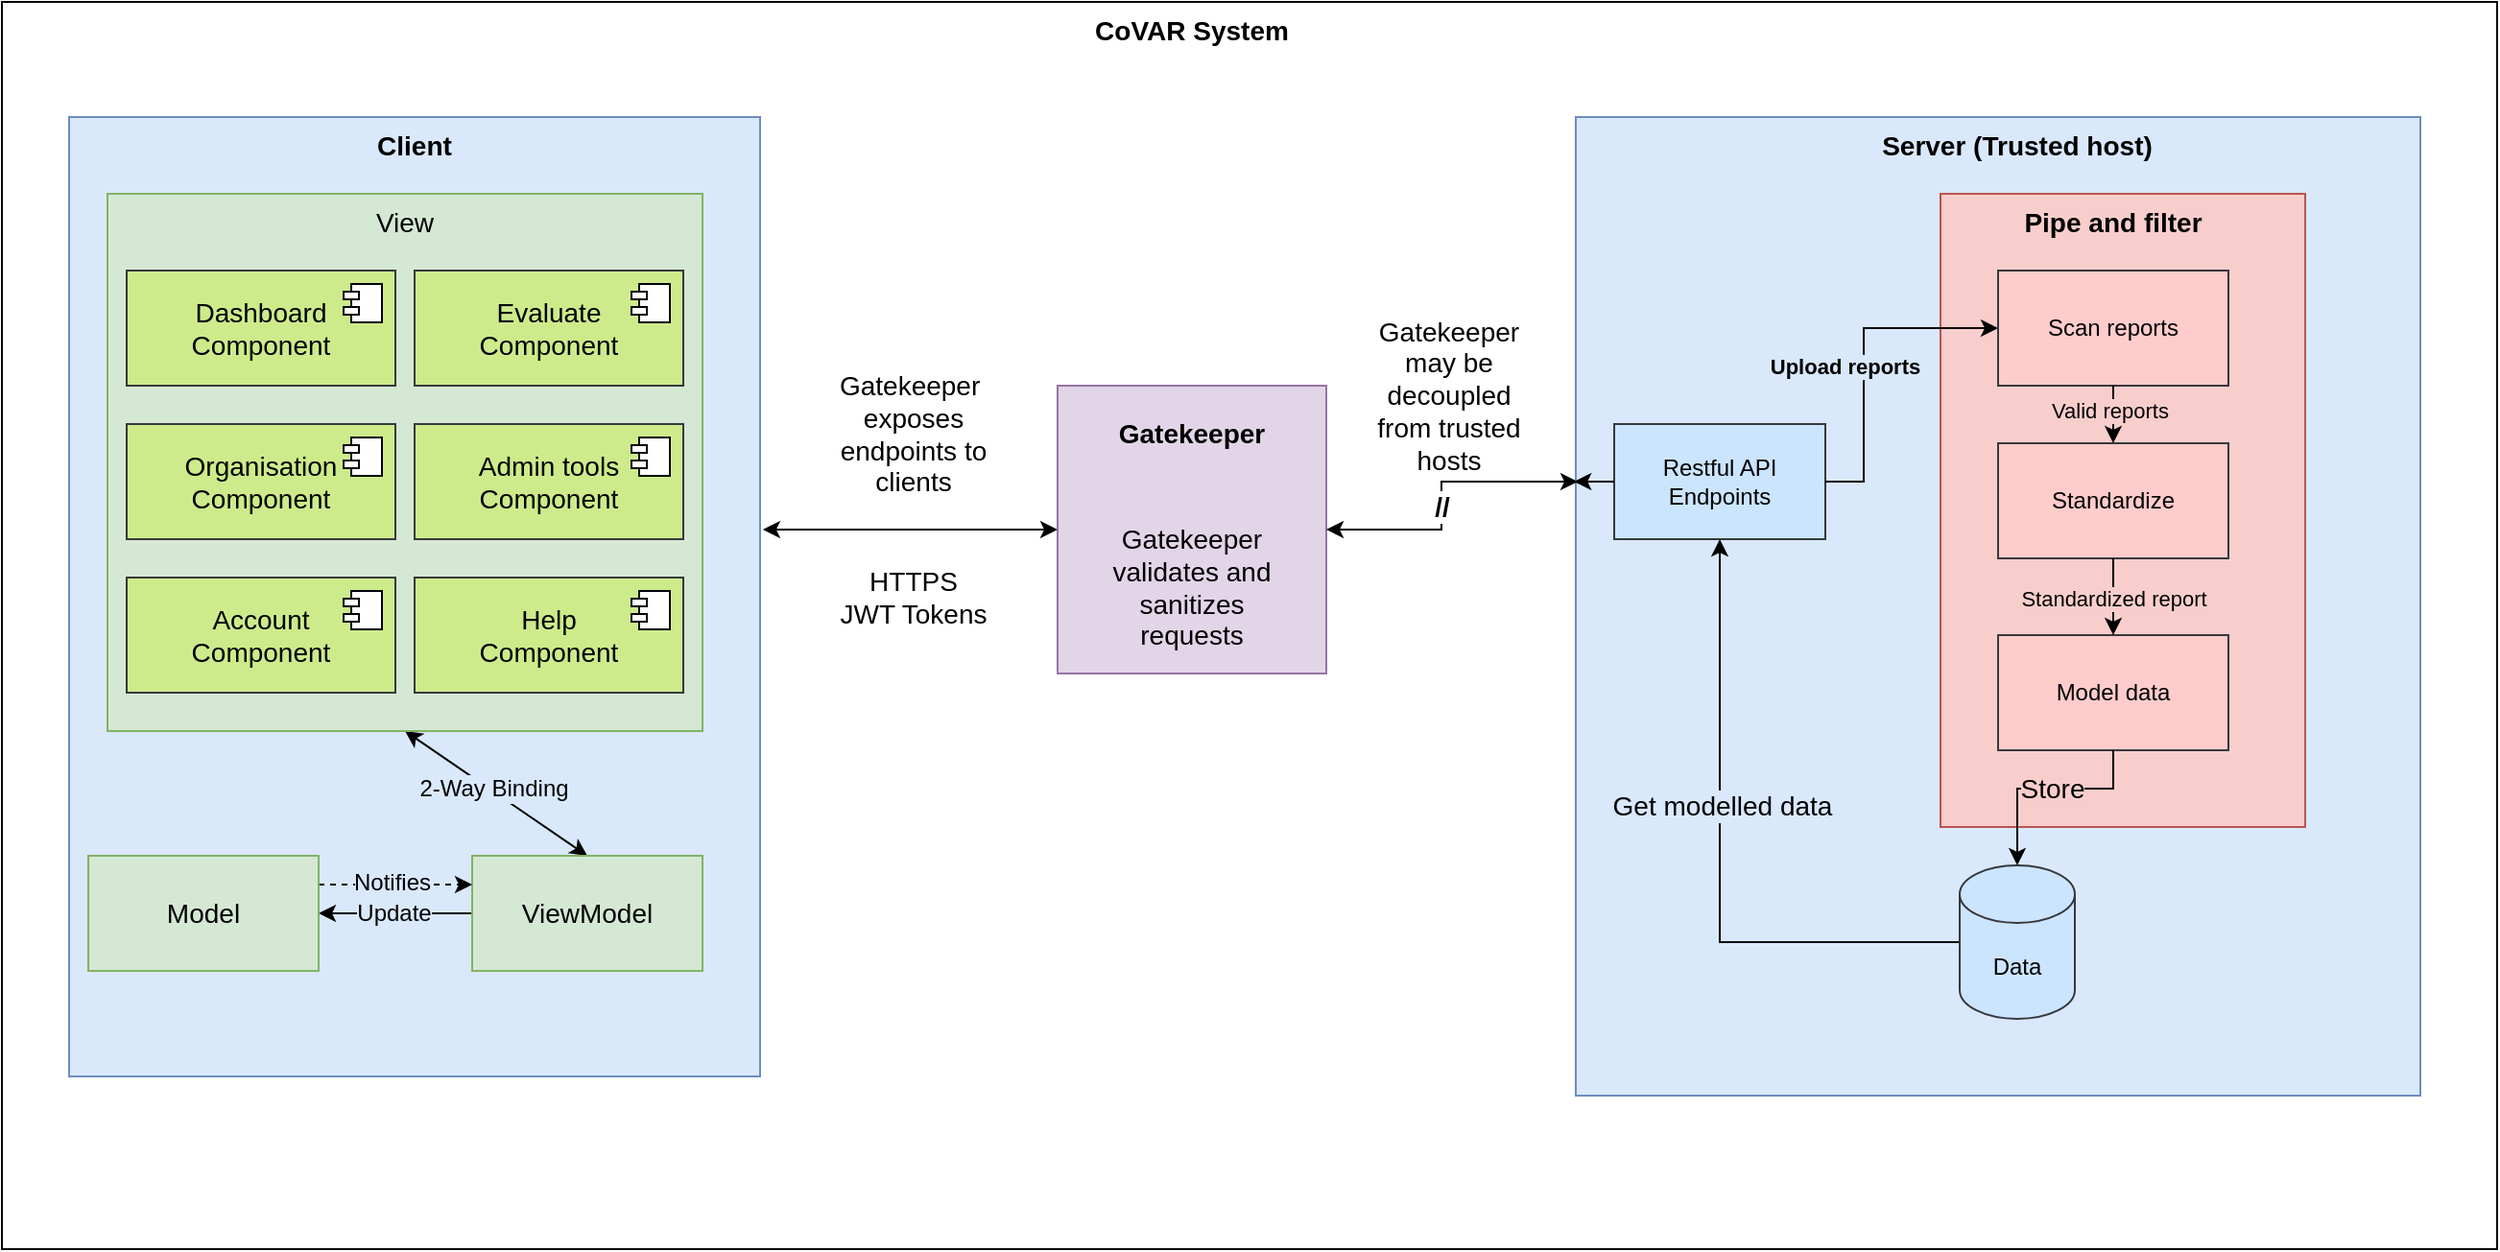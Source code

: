 <mxfile version="24.6.4" type="device">
  <diagram name="Page-1" id="JkGz3EWr7mH9SGlrHtyQ">
    <mxGraphModel dx="2389" dy="850" grid="1" gridSize="10" guides="1" tooltips="1" connect="1" arrows="1" fold="1" page="1" pageScale="1" pageWidth="827" pageHeight="1169" math="0" shadow="0">
      <root>
        <mxCell id="0" />
        <mxCell id="1" parent="0" />
        <mxCell id="hBgB5WNWqoKUX2ORy7uX-1" value="" style="rounded=0;whiteSpace=wrap;html=1;" parent="1" vertex="1">
          <mxGeometry x="-340" y="90" width="1300" height="650" as="geometry" />
        </mxCell>
        <mxCell id="hBgB5WNWqoKUX2ORy7uX-6" style="edgeStyle=orthogonalEdgeStyle;rounded=0;orthogonalLoop=1;jettySize=auto;html=1;exitX=1.004;exitY=0.43;exitDx=0;exitDy=0;entryX=0;entryY=0.5;entryDx=0;entryDy=0;startArrow=classic;startFill=1;exitPerimeter=0;" parent="1" source="hBgB5WNWqoKUX2ORy7uX-2" target="hBgB5WNWqoKUX2ORy7uX-5" edge="1">
          <mxGeometry relative="1" as="geometry" />
        </mxCell>
        <mxCell id="hBgB5WNWqoKUX2ORy7uX-2" value="" style="rounded=0;whiteSpace=wrap;html=1;fillColor=#dae8fc;strokeColor=#6c8ebf;" parent="1" vertex="1">
          <mxGeometry x="-305" y="150" width="360" height="500" as="geometry" />
        </mxCell>
        <mxCell id="hBgB5WNWqoKUX2ORy7uX-3" value="" style="rounded=0;whiteSpace=wrap;html=1;fillColor=#dae8fc;strokeColor=#6c8ebf;" parent="1" vertex="1">
          <mxGeometry x="480" y="150" width="440" height="510" as="geometry" />
        </mxCell>
        <mxCell id="hBgB5WNWqoKUX2ORy7uX-4" value="&lt;font style=&quot;font-size: 14px;&quot;&gt;&lt;b&gt;Server (Trusted host)&lt;/b&gt;&lt;/font&gt;" style="text;html=1;align=center;verticalAlign=middle;whiteSpace=wrap;rounded=0;" parent="1" vertex="1">
          <mxGeometry x="635" y="150" width="150" height="30" as="geometry" />
        </mxCell>
        <mxCell id="hBgB5WNWqoKUX2ORy7uX-5" value="" style="rounded=0;whiteSpace=wrap;html=1;fillColor=#e1d5e7;strokeColor=#9673a6;" parent="1" vertex="1">
          <mxGeometry x="210" y="290" width="140" height="150" as="geometry" />
        </mxCell>
        <mxCell id="hBgB5WNWqoKUX2ORy7uX-7" style="edgeStyle=orthogonalEdgeStyle;rounded=0;orthogonalLoop=1;jettySize=auto;html=1;exitX=1;exitY=0.5;exitDx=0;exitDy=0;startArrow=classic;startFill=1;" parent="1" source="hBgB5WNWqoKUX2ORy7uX-5" edge="1">
          <mxGeometry relative="1" as="geometry">
            <mxPoint x="481" y="340" as="targetPoint" />
            <Array as="points">
              <mxPoint x="410" y="365" />
              <mxPoint x="410" y="340" />
            </Array>
          </mxGeometry>
        </mxCell>
        <mxCell id="hBgB5WNWqoKUX2ORy7uX-11" value="&lt;font style=&quot;font-size: 14px;&quot;&gt;&lt;b&gt;//&lt;/b&gt;&lt;/font&gt;" style="edgeLabel;html=1;align=center;verticalAlign=middle;resizable=0;points=[];" parent="hBgB5WNWqoKUX2ORy7uX-7" vertex="1" connectable="0">
          <mxGeometry x="-0.069" relative="1" as="geometry">
            <mxPoint as="offset" />
          </mxGeometry>
        </mxCell>
        <mxCell id="hBgB5WNWqoKUX2ORy7uX-25" style="edgeStyle=orthogonalEdgeStyle;rounded=0;orthogonalLoop=1;jettySize=auto;html=1;exitX=0;exitY=0.5;exitDx=0;exitDy=0;exitPerimeter=0;entryX=0.5;entryY=1;entryDx=0;entryDy=0;" parent="1" source="hBgB5WNWqoKUX2ORy7uX-8" target="hBgB5WNWqoKUX2ORy7uX-12" edge="1">
          <mxGeometry relative="1" as="geometry" />
        </mxCell>
        <mxCell id="hBgB5WNWqoKUX2ORy7uX-27" value="&lt;font style=&quot;font-size: 14px;&quot;&gt;Get modelled data&lt;/font&gt;" style="edgeLabel;html=1;align=center;verticalAlign=middle;resizable=0;points=[];labelBackgroundColor=#DAE8FC;" parent="hBgB5WNWqoKUX2ORy7uX-25" vertex="1" connectable="0">
          <mxGeometry x="0.17" y="-1" relative="1" as="geometry">
            <mxPoint as="offset" />
          </mxGeometry>
        </mxCell>
        <mxCell id="hBgB5WNWqoKUX2ORy7uX-8" value="Data" style="shape=cylinder3;whiteSpace=wrap;html=1;boundedLbl=1;backgroundOutline=1;size=15;fillColor=#cce5ff;strokeColor=#36393d;" parent="1" vertex="1">
          <mxGeometry x="680" y="540" width="60" height="80" as="geometry" />
        </mxCell>
        <mxCell id="hBgB5WNWqoKUX2ORy7uX-9" value="&lt;font style=&quot;font-size: 14px;&quot;&gt;Gatekeeper&amp;nbsp; exposes endpoints to clients&lt;/font&gt;" style="text;html=1;align=center;verticalAlign=middle;whiteSpace=wrap;rounded=0;" parent="1" vertex="1">
          <mxGeometry x="100" y="280" width="70" height="70" as="geometry" />
        </mxCell>
        <mxCell id="hBgB5WNWqoKUX2ORy7uX-12" value="Restful API Endpoints" style="rounded=0;whiteSpace=wrap;html=1;fillColor=#cce5ff;strokeColor=#36393d;" parent="1" vertex="1">
          <mxGeometry x="500" y="310" width="110" height="60" as="geometry" />
        </mxCell>
        <mxCell id="hBgB5WNWqoKUX2ORy7uX-21" value="&lt;font style=&quot;font-size: 14px;&quot;&gt;Gatekeeper may be decoupled from trusted hosts&lt;/font&gt;" style="text;html=1;align=center;verticalAlign=middle;whiteSpace=wrap;rounded=0;" parent="1" vertex="1">
          <mxGeometry x="374" y="260" width="80" height="70" as="geometry" />
        </mxCell>
        <mxCell id="hBgB5WNWqoKUX2ORy7uX-22" value="&lt;font style=&quot;font-size: 14px;&quot;&gt;HTTPS&lt;/font&gt;&lt;div&gt;&lt;font style=&quot;font-size: 14px;&quot;&gt;JWT Tokens&lt;/font&gt;&lt;/div&gt;" style="text;html=1;align=center;verticalAlign=middle;whiteSpace=wrap;rounded=0;" parent="1" vertex="1">
          <mxGeometry x="90" y="370" width="90" height="60" as="geometry" />
        </mxCell>
        <mxCell id="hBgB5WNWqoKUX2ORy7uX-23" value="" style="rounded=0;whiteSpace=wrap;html=1;fillColor=#F8CECC;strokeColor=#b85450;" parent="1" vertex="1">
          <mxGeometry x="670" y="190" width="190" height="330" as="geometry" />
        </mxCell>
        <mxCell id="hBgB5WNWqoKUX2ORy7uX-16" style="edgeStyle=orthogonalEdgeStyle;rounded=0;orthogonalLoop=1;jettySize=auto;html=1;exitX=1;exitY=0.5;exitDx=0;exitDy=0;entryX=0;entryY=0.5;entryDx=0;entryDy=0;startArrow=none;startFill=0;" parent="1" source="hBgB5WNWqoKUX2ORy7uX-12" target="hBgB5WNWqoKUX2ORy7uX-13" edge="1">
          <mxGeometry relative="1" as="geometry">
            <Array as="points">
              <mxPoint x="630" y="340" />
              <mxPoint x="630" y="260" />
            </Array>
          </mxGeometry>
        </mxCell>
        <mxCell id="hBgB5WNWqoKUX2ORy7uX-28" value="&lt;b&gt;Upload reports&lt;/b&gt;" style="edgeLabel;html=1;align=center;verticalAlign=middle;resizable=0;points=[];labelBackgroundColor=#DAE8FC;" parent="hBgB5WNWqoKUX2ORy7uX-16" vertex="1" connectable="0">
          <mxGeometry x="-0.176" y="-1" relative="1" as="geometry">
            <mxPoint x="-11" y="-10" as="offset" />
          </mxGeometry>
        </mxCell>
        <mxCell id="hBgB5WNWqoKUX2ORy7uX-13" value="Scan reports" style="rounded=0;whiteSpace=wrap;html=1;fillColor=#ffcccc;strokeColor=#36393d;" parent="1" vertex="1">
          <mxGeometry x="700" y="230" width="120" height="60" as="geometry" />
        </mxCell>
        <mxCell id="hBgB5WNWqoKUX2ORy7uX-14" value="Standardize" style="rounded=0;whiteSpace=wrap;html=1;fillColor=#ffcccc;strokeColor=#36393d;" parent="1" vertex="1">
          <mxGeometry x="700" y="320" width="120" height="60" as="geometry" />
        </mxCell>
        <mxCell id="hBgB5WNWqoKUX2ORy7uX-15" value="Model data" style="rounded=0;whiteSpace=wrap;html=1;fillColor=#ffcccc;strokeColor=#36393d;" parent="1" vertex="1">
          <mxGeometry x="700" y="420" width="120" height="60" as="geometry" />
        </mxCell>
        <mxCell id="hBgB5WNWqoKUX2ORy7uX-19" style="edgeStyle=orthogonalEdgeStyle;rounded=0;orthogonalLoop=1;jettySize=auto;html=1;exitX=0.5;exitY=1;exitDx=0;exitDy=0;entryX=0.5;entryY=0;entryDx=0;entryDy=0;entryPerimeter=0;" parent="1" source="hBgB5WNWqoKUX2ORy7uX-15" target="hBgB5WNWqoKUX2ORy7uX-8" edge="1">
          <mxGeometry relative="1" as="geometry">
            <Array as="points">
              <mxPoint x="760" y="500" />
              <mxPoint x="710" y="500" />
            </Array>
          </mxGeometry>
        </mxCell>
        <mxCell id="hBgB5WNWqoKUX2ORy7uX-20" value="&lt;font style=&quot;font-size: 14px;&quot;&gt;Store&lt;/font&gt;" style="edgeLabel;html=1;align=center;verticalAlign=middle;resizable=0;points=[];labelBackgroundColor=#F8CECC;" parent="hBgB5WNWqoKUX2ORy7uX-19" vertex="1" connectable="0">
          <mxGeometry x="-0.05" relative="1" as="geometry">
            <mxPoint as="offset" />
          </mxGeometry>
        </mxCell>
        <mxCell id="hBgB5WNWqoKUX2ORy7uX-17" style="edgeStyle=orthogonalEdgeStyle;rounded=0;orthogonalLoop=1;jettySize=auto;html=1;exitX=0.5;exitY=1;exitDx=0;exitDy=0;entryX=0.5;entryY=0;entryDx=0;entryDy=0;startArrow=none;startFill=0;" parent="1" source="hBgB5WNWqoKUX2ORy7uX-13" target="hBgB5WNWqoKUX2ORy7uX-14" edge="1">
          <mxGeometry relative="1" as="geometry" />
        </mxCell>
        <mxCell id="hBgB5WNWqoKUX2ORy7uX-29" value="Valid reports" style="edgeLabel;html=1;align=center;verticalAlign=middle;resizable=0;points=[];labelBackgroundColor=#F8CECC;" parent="hBgB5WNWqoKUX2ORy7uX-17" vertex="1" connectable="0">
          <mxGeometry x="-0.133" y="-2" relative="1" as="geometry">
            <mxPoint as="offset" />
          </mxGeometry>
        </mxCell>
        <mxCell id="hBgB5WNWqoKUX2ORy7uX-18" style="edgeStyle=orthogonalEdgeStyle;rounded=0;orthogonalLoop=1;jettySize=auto;html=1;exitX=0.5;exitY=1;exitDx=0;exitDy=0;entryX=0.5;entryY=0;entryDx=0;entryDy=0;" parent="1" source="hBgB5WNWqoKUX2ORy7uX-14" target="hBgB5WNWqoKUX2ORy7uX-15" edge="1">
          <mxGeometry relative="1" as="geometry" />
        </mxCell>
        <mxCell id="hBgB5WNWqoKUX2ORy7uX-30" value="Standardized report" style="edgeLabel;html=1;align=center;verticalAlign=middle;resizable=0;points=[];labelBackgroundColor=#F8CECC;" parent="hBgB5WNWqoKUX2ORy7uX-18" vertex="1" connectable="0">
          <mxGeometry x="-0.333" relative="1" as="geometry">
            <mxPoint y="7" as="offset" />
          </mxGeometry>
        </mxCell>
        <mxCell id="hBgB5WNWqoKUX2ORy7uX-24" value="&lt;font style=&quot;font-size: 14px;&quot;&gt;&lt;b&gt;Pipe and filter&lt;/b&gt;&lt;/font&gt;" style="text;html=1;align=center;verticalAlign=middle;whiteSpace=wrap;rounded=0;" parent="1" vertex="1">
          <mxGeometry x="710" y="190" width="100" height="30" as="geometry" />
        </mxCell>
        <mxCell id="hBgB5WNWqoKUX2ORy7uX-31" value="&lt;font style=&quot;font-size: 14px;&quot;&gt;&lt;b&gt;CoVAR System&lt;/b&gt;&lt;/font&gt;" style="text;html=1;align=center;verticalAlign=middle;whiteSpace=wrap;rounded=0;" parent="1" vertex="1">
          <mxGeometry x="225" y="90" width="110" height="30" as="geometry" />
        </mxCell>
        <mxCell id="hBgB5WNWqoKUX2ORy7uX-32" style="edgeStyle=orthogonalEdgeStyle;rounded=0;orthogonalLoop=1;jettySize=auto;html=1;exitX=0;exitY=0.5;exitDx=0;exitDy=0;entryX=-0.002;entryY=0.373;entryDx=0;entryDy=0;entryPerimeter=0;" parent="1" source="hBgB5WNWqoKUX2ORy7uX-12" target="hBgB5WNWqoKUX2ORy7uX-3" edge="1">
          <mxGeometry relative="1" as="geometry" />
        </mxCell>
        <mxCell id="xGEvscRxUe-hGIo14Rng-1" value="&lt;font style=&quot;font-size: 14px;&quot;&gt;Gatekeeper validates and sanitizes requests&lt;/font&gt;" style="text;html=1;align=center;verticalAlign=middle;whiteSpace=wrap;rounded=0;" vertex="1" parent="1">
          <mxGeometry x="225" y="360" width="110" height="70" as="geometry" />
        </mxCell>
        <mxCell id="xGEvscRxUe-hGIo14Rng-3" value="&lt;font style=&quot;font-size: 14px;&quot;&gt;&lt;b&gt;Client&lt;/b&gt;&lt;/font&gt;" style="text;html=1;align=center;verticalAlign=middle;whiteSpace=wrap;rounded=0;" vertex="1" parent="1">
          <mxGeometry x="-155" y="200" width="60" height="30" as="geometry" />
        </mxCell>
        <mxCell id="xGEvscRxUe-hGIo14Rng-24" style="rounded=0;orthogonalLoop=1;jettySize=auto;html=1;exitX=0.5;exitY=1;exitDx=0;exitDy=0;entryX=0.5;entryY=0;entryDx=0;entryDy=0;startArrow=classic;startFill=1;" edge="1" parent="1" source="xGEvscRxUe-hGIo14Rng-20" target="xGEvscRxUe-hGIo14Rng-22">
          <mxGeometry relative="1" as="geometry" />
        </mxCell>
        <mxCell id="xGEvscRxUe-hGIo14Rng-25" value="&lt;font style=&quot;font-size: 12px;&quot;&gt;2-Way Binding&lt;/font&gt;" style="edgeLabel;html=1;align=center;verticalAlign=middle;resizable=0;points=[];fillColor=#DAE8FC;labelBackgroundColor=#DAE8FC;" vertex="1" connectable="0" parent="xGEvscRxUe-hGIo14Rng-24">
          <mxGeometry x="-0.049" y="1" relative="1" as="geometry">
            <mxPoint as="offset" />
          </mxGeometry>
        </mxCell>
        <mxCell id="xGEvscRxUe-hGIo14Rng-20" value="" style="rounded=0;whiteSpace=wrap;html=1;fillColor=#d5e8d4;strokeColor=#82b366;" vertex="1" parent="1">
          <mxGeometry x="-285" y="190" width="310" height="280" as="geometry" />
        </mxCell>
        <mxCell id="xGEvscRxUe-hGIo14Rng-7" value="&lt;font style=&quot;font-size: 14px;&quot;&gt;Organisation&lt;/font&gt;&lt;div&gt;&lt;font style=&quot;font-size: 14px;&quot;&gt;Component&lt;/font&gt;&lt;/div&gt;" style="html=1;dropTarget=0;whiteSpace=wrap;fillColor=#cdeb8b;strokeColor=#36393d;" vertex="1" parent="1">
          <mxGeometry x="-275" y="310" width="140" height="60" as="geometry" />
        </mxCell>
        <mxCell id="xGEvscRxUe-hGIo14Rng-8" value="" style="shape=module;jettyWidth=8;jettyHeight=4;" vertex="1" parent="xGEvscRxUe-hGIo14Rng-7">
          <mxGeometry x="1" width="20" height="20" relative="1" as="geometry">
            <mxPoint x="-27" y="7" as="offset" />
          </mxGeometry>
        </mxCell>
        <mxCell id="xGEvscRxUe-hGIo14Rng-9" value="&lt;font style=&quot;font-size: 14px;&quot;&gt;Evaluate&lt;/font&gt;&lt;div&gt;&lt;font style=&quot;font-size: 14px;&quot;&gt;Component&lt;/font&gt;&lt;/div&gt;" style="html=1;dropTarget=0;whiteSpace=wrap;fillColor=#cdeb8b;strokeColor=#36393d;" vertex="1" parent="1">
          <mxGeometry x="-125" y="230" width="140" height="60" as="geometry" />
        </mxCell>
        <mxCell id="xGEvscRxUe-hGIo14Rng-10" value="" style="shape=module;jettyWidth=8;jettyHeight=4;" vertex="1" parent="xGEvscRxUe-hGIo14Rng-9">
          <mxGeometry x="1" width="20" height="20" relative="1" as="geometry">
            <mxPoint x="-27" y="7" as="offset" />
          </mxGeometry>
        </mxCell>
        <mxCell id="xGEvscRxUe-hGIo14Rng-11" value="&lt;font style=&quot;font-size: 14px;&quot;&gt;Dashboard&lt;br&gt;Component&lt;/font&gt;" style="html=1;dropTarget=0;whiteSpace=wrap;fillColor=#cdeb8b;strokeColor=#36393d;" vertex="1" parent="1">
          <mxGeometry x="-275" y="230" width="140" height="60" as="geometry" />
        </mxCell>
        <mxCell id="xGEvscRxUe-hGIo14Rng-12" value="" style="shape=module;jettyWidth=8;jettyHeight=4;" vertex="1" parent="xGEvscRxUe-hGIo14Rng-11">
          <mxGeometry x="1" width="20" height="20" relative="1" as="geometry">
            <mxPoint x="-27" y="7" as="offset" />
          </mxGeometry>
        </mxCell>
        <mxCell id="xGEvscRxUe-hGIo14Rng-13" value="&lt;font style=&quot;font-size: 14px;&quot;&gt;Admin tools&lt;br&gt;Component&lt;/font&gt;" style="html=1;dropTarget=0;whiteSpace=wrap;fillColor=#cdeb8b;strokeColor=#36393d;" vertex="1" parent="1">
          <mxGeometry x="-125" y="310" width="140" height="60" as="geometry" />
        </mxCell>
        <mxCell id="xGEvscRxUe-hGIo14Rng-14" value="" style="shape=module;jettyWidth=8;jettyHeight=4;" vertex="1" parent="xGEvscRxUe-hGIo14Rng-13">
          <mxGeometry x="1" width="20" height="20" relative="1" as="geometry">
            <mxPoint x="-27" y="7" as="offset" />
          </mxGeometry>
        </mxCell>
        <mxCell id="xGEvscRxUe-hGIo14Rng-15" value="&lt;span style=&quot;font-size: 14px;&quot;&gt;Help&lt;br&gt;Component&lt;/span&gt;" style="html=1;dropTarget=0;whiteSpace=wrap;fillColor=#cdeb8b;strokeColor=#36393d;" vertex="1" parent="1">
          <mxGeometry x="-125" y="390" width="140" height="60" as="geometry" />
        </mxCell>
        <mxCell id="xGEvscRxUe-hGIo14Rng-16" value="" style="shape=module;jettyWidth=8;jettyHeight=4;" vertex="1" parent="xGEvscRxUe-hGIo14Rng-15">
          <mxGeometry x="1" width="20" height="20" relative="1" as="geometry">
            <mxPoint x="-27" y="7" as="offset" />
          </mxGeometry>
        </mxCell>
        <mxCell id="xGEvscRxUe-hGIo14Rng-17" value="&lt;span style=&quot;font-size: 14px;&quot;&gt;Account&lt;br&gt;Component&lt;/span&gt;" style="html=1;dropTarget=0;whiteSpace=wrap;fillColor=#cdeb8b;strokeColor=#36393d;" vertex="1" parent="1">
          <mxGeometry x="-275" y="390" width="140" height="60" as="geometry" />
        </mxCell>
        <mxCell id="xGEvscRxUe-hGIo14Rng-18" value="" style="shape=module;jettyWidth=8;jettyHeight=4;" vertex="1" parent="xGEvscRxUe-hGIo14Rng-17">
          <mxGeometry x="1" width="20" height="20" relative="1" as="geometry">
            <mxPoint x="-27" y="7" as="offset" />
          </mxGeometry>
        </mxCell>
        <mxCell id="xGEvscRxUe-hGIo14Rng-21" value="&lt;font style=&quot;font-size: 14px;&quot;&gt;&lt;span style=&quot;font-weight: normal;&quot;&gt;View&lt;/span&gt;&lt;/font&gt;" style="text;html=1;align=center;verticalAlign=middle;whiteSpace=wrap;rounded=0;fontStyle=1" vertex="1" parent="1">
          <mxGeometry x="-160" y="190" width="60" height="30" as="geometry" />
        </mxCell>
        <mxCell id="xGEvscRxUe-hGIo14Rng-26" style="edgeStyle=orthogonalEdgeStyle;rounded=0;orthogonalLoop=1;jettySize=auto;html=1;exitX=0;exitY=0.5;exitDx=0;exitDy=0;entryX=1;entryY=0.5;entryDx=0;entryDy=0;" edge="1" parent="1" source="xGEvscRxUe-hGIo14Rng-22" target="xGEvscRxUe-hGIo14Rng-23">
          <mxGeometry relative="1" as="geometry" />
        </mxCell>
        <mxCell id="xGEvscRxUe-hGIo14Rng-27" value="&lt;font style=&quot;font-size: 12px;&quot;&gt;Update&lt;/font&gt;" style="edgeLabel;html=1;align=center;verticalAlign=middle;resizable=0;points=[];labelBackgroundColor=#DAE8FC;" vertex="1" connectable="0" parent="xGEvscRxUe-hGIo14Rng-26">
          <mxGeometry x="0.107" y="-1" relative="1" as="geometry">
            <mxPoint x="3" y="1" as="offset" />
          </mxGeometry>
        </mxCell>
        <mxCell id="xGEvscRxUe-hGIo14Rng-22" value="&lt;font style=&quot;font-size: 14px;&quot;&gt;ViewModel&lt;/font&gt;" style="rounded=0;whiteSpace=wrap;html=1;fillColor=#d5e8d4;strokeColor=#82b366;" vertex="1" parent="1">
          <mxGeometry x="-95" y="535" width="120" height="60" as="geometry" />
        </mxCell>
        <mxCell id="xGEvscRxUe-hGIo14Rng-28" style="edgeStyle=orthogonalEdgeStyle;rounded=0;orthogonalLoop=1;jettySize=auto;html=1;exitX=1;exitY=0.25;exitDx=0;exitDy=0;entryX=0;entryY=0.25;entryDx=0;entryDy=0;dashed=1;" edge="1" parent="1" source="xGEvscRxUe-hGIo14Rng-23" target="xGEvscRxUe-hGIo14Rng-22">
          <mxGeometry relative="1" as="geometry" />
        </mxCell>
        <mxCell id="xGEvscRxUe-hGIo14Rng-29" value="&lt;font style=&quot;font-size: 12px;&quot;&gt;Notifies&lt;/font&gt;" style="edgeLabel;html=1;align=center;verticalAlign=middle;resizable=0;points=[];labelBackgroundColor=#DAE8FC;" vertex="1" connectable="0" parent="xGEvscRxUe-hGIo14Rng-28">
          <mxGeometry x="-0.055" y="1" relative="1" as="geometry">
            <mxPoint as="offset" />
          </mxGeometry>
        </mxCell>
        <mxCell id="xGEvscRxUe-hGIo14Rng-23" value="&lt;font style=&quot;font-size: 14px;&quot;&gt;Model&lt;/font&gt;" style="rounded=0;whiteSpace=wrap;html=1;fillColor=#d5e8d4;strokeColor=#82b366;" vertex="1" parent="1">
          <mxGeometry x="-295" y="535" width="120" height="60" as="geometry" />
        </mxCell>
        <mxCell id="xGEvscRxUe-hGIo14Rng-30" value="&lt;font style=&quot;font-size: 14px;&quot;&gt;&lt;b&gt;Client&lt;/b&gt;&lt;/font&gt;" style="text;html=1;align=center;verticalAlign=middle;whiteSpace=wrap;rounded=0;" vertex="1" parent="1">
          <mxGeometry x="-155" y="150" width="60" height="30" as="geometry" />
        </mxCell>
        <mxCell id="xGEvscRxUe-hGIo14Rng-31" value="&lt;font style=&quot;font-size: 14px;&quot;&gt;&lt;b&gt;Gatekeeper&lt;/b&gt;&lt;/font&gt;" style="text;html=1;align=center;verticalAlign=middle;whiteSpace=wrap;rounded=0;" vertex="1" parent="1">
          <mxGeometry x="250" y="300" width="60" height="30" as="geometry" />
        </mxCell>
      </root>
    </mxGraphModel>
  </diagram>
</mxfile>
